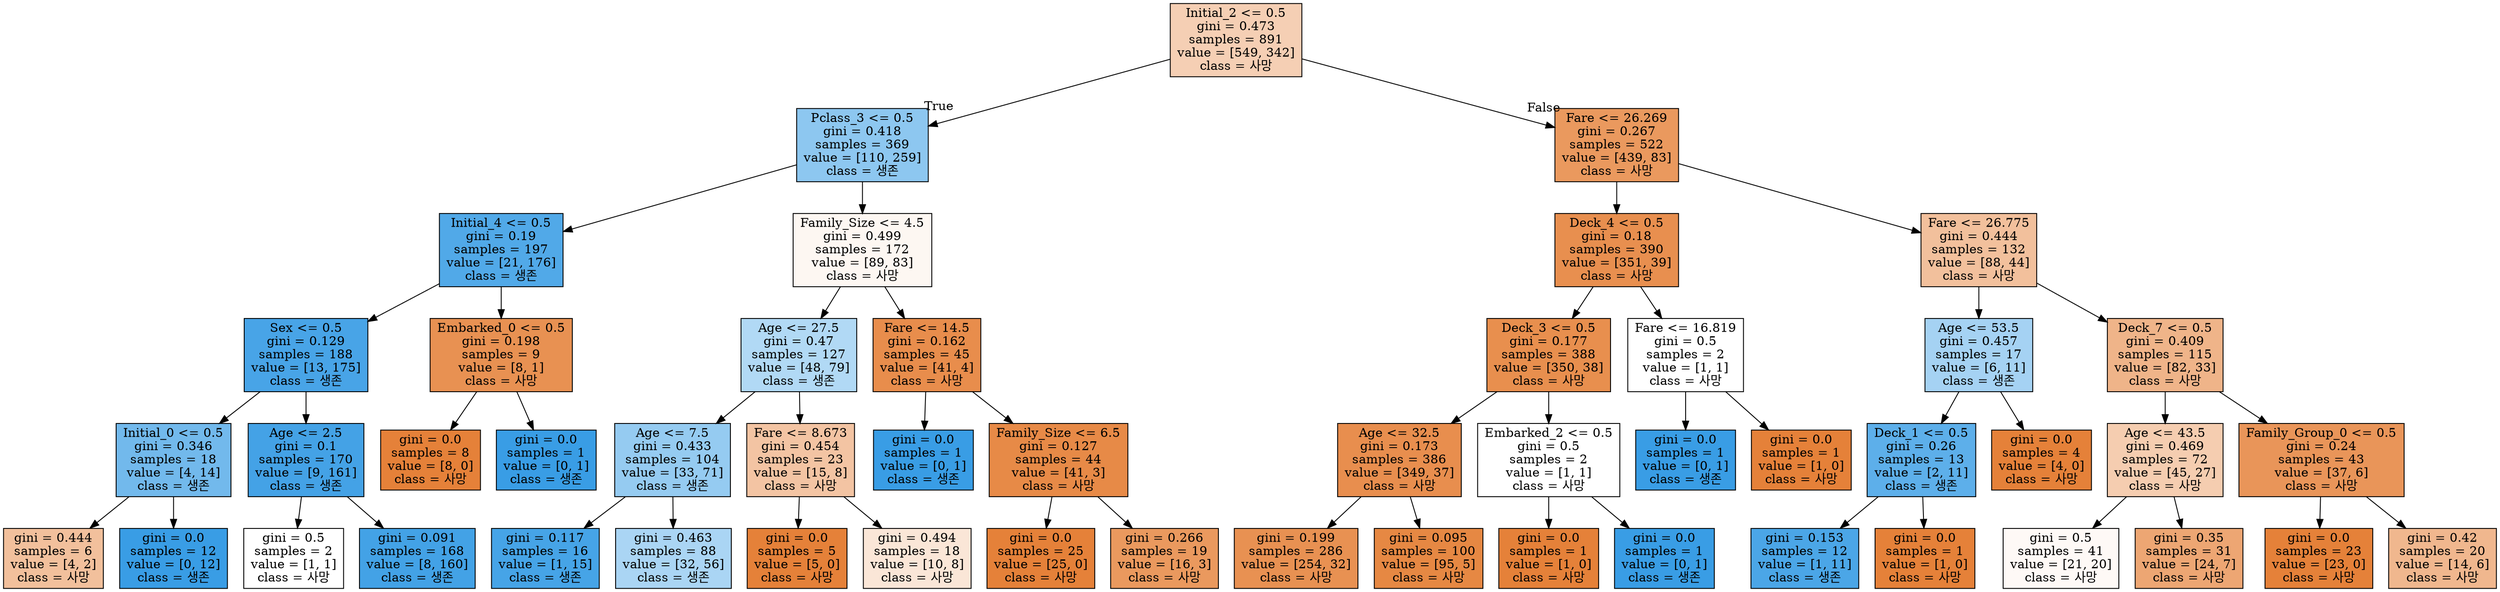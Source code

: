 digraph Tree {
node [shape=box, style="filled", color="black"] ;
0 [label="Initial_2 <= 0.5\ngini = 0.473\nsamples = 891\nvalue = [549, 342]\nclass = 사망", fillcolor="#f5cfb4"] ;
1 [label="Pclass_3 <= 0.5\ngini = 0.418\nsamples = 369\nvalue = [110, 259]\nclass = 생존", fillcolor="#8dc7f0"] ;
0 -> 1 [labeldistance=2.5, labelangle=45, headlabel="True"] ;
2 [label="Initial_4 <= 0.5\ngini = 0.19\nsamples = 197\nvalue = [21, 176]\nclass = 생존", fillcolor="#51a9e8"] ;
1 -> 2 ;
3 [label="Sex <= 0.5\ngini = 0.129\nsamples = 188\nvalue = [13, 175]\nclass = 생존", fillcolor="#48a4e7"] ;
2 -> 3 ;
4 [label="Initial_0 <= 0.5\ngini = 0.346\nsamples = 18\nvalue = [4, 14]\nclass = 생존", fillcolor="#72b9ec"] ;
3 -> 4 ;
5 [label="gini = 0.444\nsamples = 6\nvalue = [4, 2]\nclass = 사망", fillcolor="#f2c09c"] ;
4 -> 5 ;
6 [label="gini = 0.0\nsamples = 12\nvalue = [0, 12]\nclass = 생존", fillcolor="#399de5"] ;
4 -> 6 ;
7 [label="Age <= 2.5\ngini = 0.1\nsamples = 170\nvalue = [9, 161]\nclass = 생존", fillcolor="#44a2e6"] ;
3 -> 7 ;
8 [label="gini = 0.5\nsamples = 2\nvalue = [1, 1]\nclass = 사망", fillcolor="#ffffff"] ;
7 -> 8 ;
9 [label="gini = 0.091\nsamples = 168\nvalue = [8, 160]\nclass = 생존", fillcolor="#43a2e6"] ;
7 -> 9 ;
10 [label="Embarked_0 <= 0.5\ngini = 0.198\nsamples = 9\nvalue = [8, 1]\nclass = 사망", fillcolor="#e89152"] ;
2 -> 10 ;
11 [label="gini = 0.0\nsamples = 8\nvalue = [8, 0]\nclass = 사망", fillcolor="#e58139"] ;
10 -> 11 ;
12 [label="gini = 0.0\nsamples = 1\nvalue = [0, 1]\nclass = 생존", fillcolor="#399de5"] ;
10 -> 12 ;
13 [label="Family_Size <= 4.5\ngini = 0.499\nsamples = 172\nvalue = [89, 83]\nclass = 사망", fillcolor="#fdf7f2"] ;
1 -> 13 ;
14 [label="Age <= 27.5\ngini = 0.47\nsamples = 127\nvalue = [48, 79]\nclass = 생존", fillcolor="#b1d9f5"] ;
13 -> 14 ;
15 [label="Age <= 7.5\ngini = 0.433\nsamples = 104\nvalue = [33, 71]\nclass = 생존", fillcolor="#95cbf1"] ;
14 -> 15 ;
16 [label="gini = 0.117\nsamples = 16\nvalue = [1, 15]\nclass = 생존", fillcolor="#46a4e7"] ;
15 -> 16 ;
17 [label="gini = 0.463\nsamples = 88\nvalue = [32, 56]\nclass = 생존", fillcolor="#aad5f4"] ;
15 -> 17 ;
18 [label="Fare <= 8.673\ngini = 0.454\nsamples = 23\nvalue = [15, 8]\nclass = 사망", fillcolor="#f3c4a3"] ;
14 -> 18 ;
19 [label="gini = 0.0\nsamples = 5\nvalue = [5, 0]\nclass = 사망", fillcolor="#e58139"] ;
18 -> 19 ;
20 [label="gini = 0.494\nsamples = 18\nvalue = [10, 8]\nclass = 사망", fillcolor="#fae6d7"] ;
18 -> 20 ;
21 [label="Fare <= 14.5\ngini = 0.162\nsamples = 45\nvalue = [41, 4]\nclass = 사망", fillcolor="#e88d4c"] ;
13 -> 21 ;
22 [label="gini = 0.0\nsamples = 1\nvalue = [0, 1]\nclass = 생존", fillcolor="#399de5"] ;
21 -> 22 ;
23 [label="Family_Size <= 6.5\ngini = 0.127\nsamples = 44\nvalue = [41, 3]\nclass = 사망", fillcolor="#e78a47"] ;
21 -> 23 ;
24 [label="gini = 0.0\nsamples = 25\nvalue = [25, 0]\nclass = 사망", fillcolor="#e58139"] ;
23 -> 24 ;
25 [label="gini = 0.266\nsamples = 19\nvalue = [16, 3]\nclass = 사망", fillcolor="#ea995e"] ;
23 -> 25 ;
26 [label="Fare <= 26.269\ngini = 0.267\nsamples = 522\nvalue = [439, 83]\nclass = 사망", fillcolor="#ea995e"] ;
0 -> 26 [labeldistance=2.5, labelangle=-45, headlabel="False"] ;
27 [label="Deck_4 <= 0.5\ngini = 0.18\nsamples = 390\nvalue = [351, 39]\nclass = 사망", fillcolor="#e88f4f"] ;
26 -> 27 ;
28 [label="Deck_3 <= 0.5\ngini = 0.177\nsamples = 388\nvalue = [350, 38]\nclass = 사망", fillcolor="#e88f4e"] ;
27 -> 28 ;
29 [label="Age <= 32.5\ngini = 0.173\nsamples = 386\nvalue = [349, 37]\nclass = 사망", fillcolor="#e88e4e"] ;
28 -> 29 ;
30 [label="gini = 0.199\nsamples = 286\nvalue = [254, 32]\nclass = 사망", fillcolor="#e89152"] ;
29 -> 30 ;
31 [label="gini = 0.095\nsamples = 100\nvalue = [95, 5]\nclass = 사망", fillcolor="#e68843"] ;
29 -> 31 ;
32 [label="Embarked_2 <= 0.5\ngini = 0.5\nsamples = 2\nvalue = [1, 1]\nclass = 사망", fillcolor="#ffffff"] ;
28 -> 32 ;
33 [label="gini = 0.0\nsamples = 1\nvalue = [1, 0]\nclass = 사망", fillcolor="#e58139"] ;
32 -> 33 ;
34 [label="gini = 0.0\nsamples = 1\nvalue = [0, 1]\nclass = 생존", fillcolor="#399de5"] ;
32 -> 34 ;
35 [label="Fare <= 16.819\ngini = 0.5\nsamples = 2\nvalue = [1, 1]\nclass = 사망", fillcolor="#ffffff"] ;
27 -> 35 ;
36 [label="gini = 0.0\nsamples = 1\nvalue = [0, 1]\nclass = 생존", fillcolor="#399de5"] ;
35 -> 36 ;
37 [label="gini = 0.0\nsamples = 1\nvalue = [1, 0]\nclass = 사망", fillcolor="#e58139"] ;
35 -> 37 ;
38 [label="Fare <= 26.775\ngini = 0.444\nsamples = 132\nvalue = [88, 44]\nclass = 사망", fillcolor="#f2c09c"] ;
26 -> 38 ;
39 [label="Age <= 53.5\ngini = 0.457\nsamples = 17\nvalue = [6, 11]\nclass = 생존", fillcolor="#a5d2f3"] ;
38 -> 39 ;
40 [label="Deck_1 <= 0.5\ngini = 0.26\nsamples = 13\nvalue = [2, 11]\nclass = 생존", fillcolor="#5dafea"] ;
39 -> 40 ;
41 [label="gini = 0.153\nsamples = 12\nvalue = [1, 11]\nclass = 생존", fillcolor="#4ba6e7"] ;
40 -> 41 ;
42 [label="gini = 0.0\nsamples = 1\nvalue = [1, 0]\nclass = 사망", fillcolor="#e58139"] ;
40 -> 42 ;
43 [label="gini = 0.0\nsamples = 4\nvalue = [4, 0]\nclass = 사망", fillcolor="#e58139"] ;
39 -> 43 ;
44 [label="Deck_7 <= 0.5\ngini = 0.409\nsamples = 115\nvalue = [82, 33]\nclass = 사망", fillcolor="#efb489"] ;
38 -> 44 ;
45 [label="Age <= 43.5\ngini = 0.469\nsamples = 72\nvalue = [45, 27]\nclass = 사망", fillcolor="#f5cdb0"] ;
44 -> 45 ;
46 [label="gini = 0.5\nsamples = 41\nvalue = [21, 20]\nclass = 사망", fillcolor="#fef9f6"] ;
45 -> 46 ;
47 [label="gini = 0.35\nsamples = 31\nvalue = [24, 7]\nclass = 사망", fillcolor="#eda673"] ;
45 -> 47 ;
48 [label="Family_Group_0 <= 0.5\ngini = 0.24\nsamples = 43\nvalue = [37, 6]\nclass = 사망", fillcolor="#e99559"] ;
44 -> 48 ;
49 [label="gini = 0.0\nsamples = 23\nvalue = [23, 0]\nclass = 사망", fillcolor="#e58139"] ;
48 -> 49 ;
50 [label="gini = 0.42\nsamples = 20\nvalue = [14, 6]\nclass = 사망", fillcolor="#f0b78e"] ;
48 -> 50 ;
}